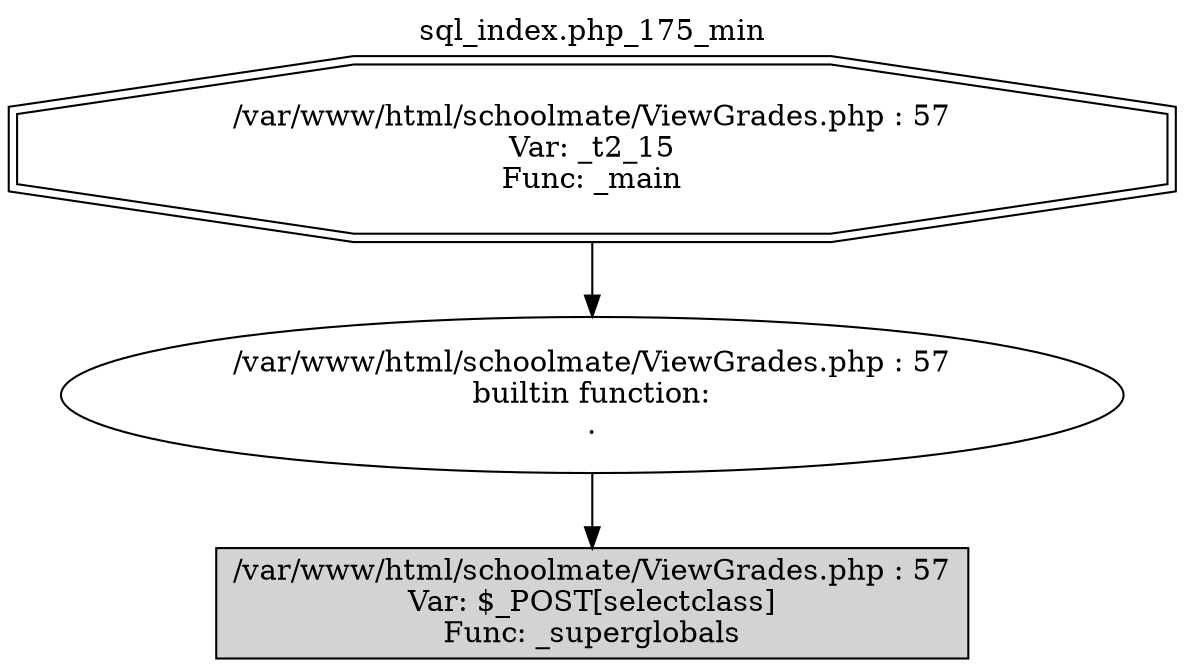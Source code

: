 digraph cfg {
  label="sql_index.php_175_min";
  labelloc=t;
  n1 [shape=doubleoctagon, label="/var/www/html/schoolmate/ViewGrades.php : 57\nVar: _t2_15\nFunc: _main\n"];
  n2 [shape=ellipse, label="/var/www/html/schoolmate/ViewGrades.php : 57\nbuiltin function:\n.\n"];
  n3 [shape=box, label="/var/www/html/schoolmate/ViewGrades.php : 57\nVar: $_POST[selectclass]\nFunc: _superglobals\n",style=filled];
  n1 -> n2;
  n2 -> n3;
}

